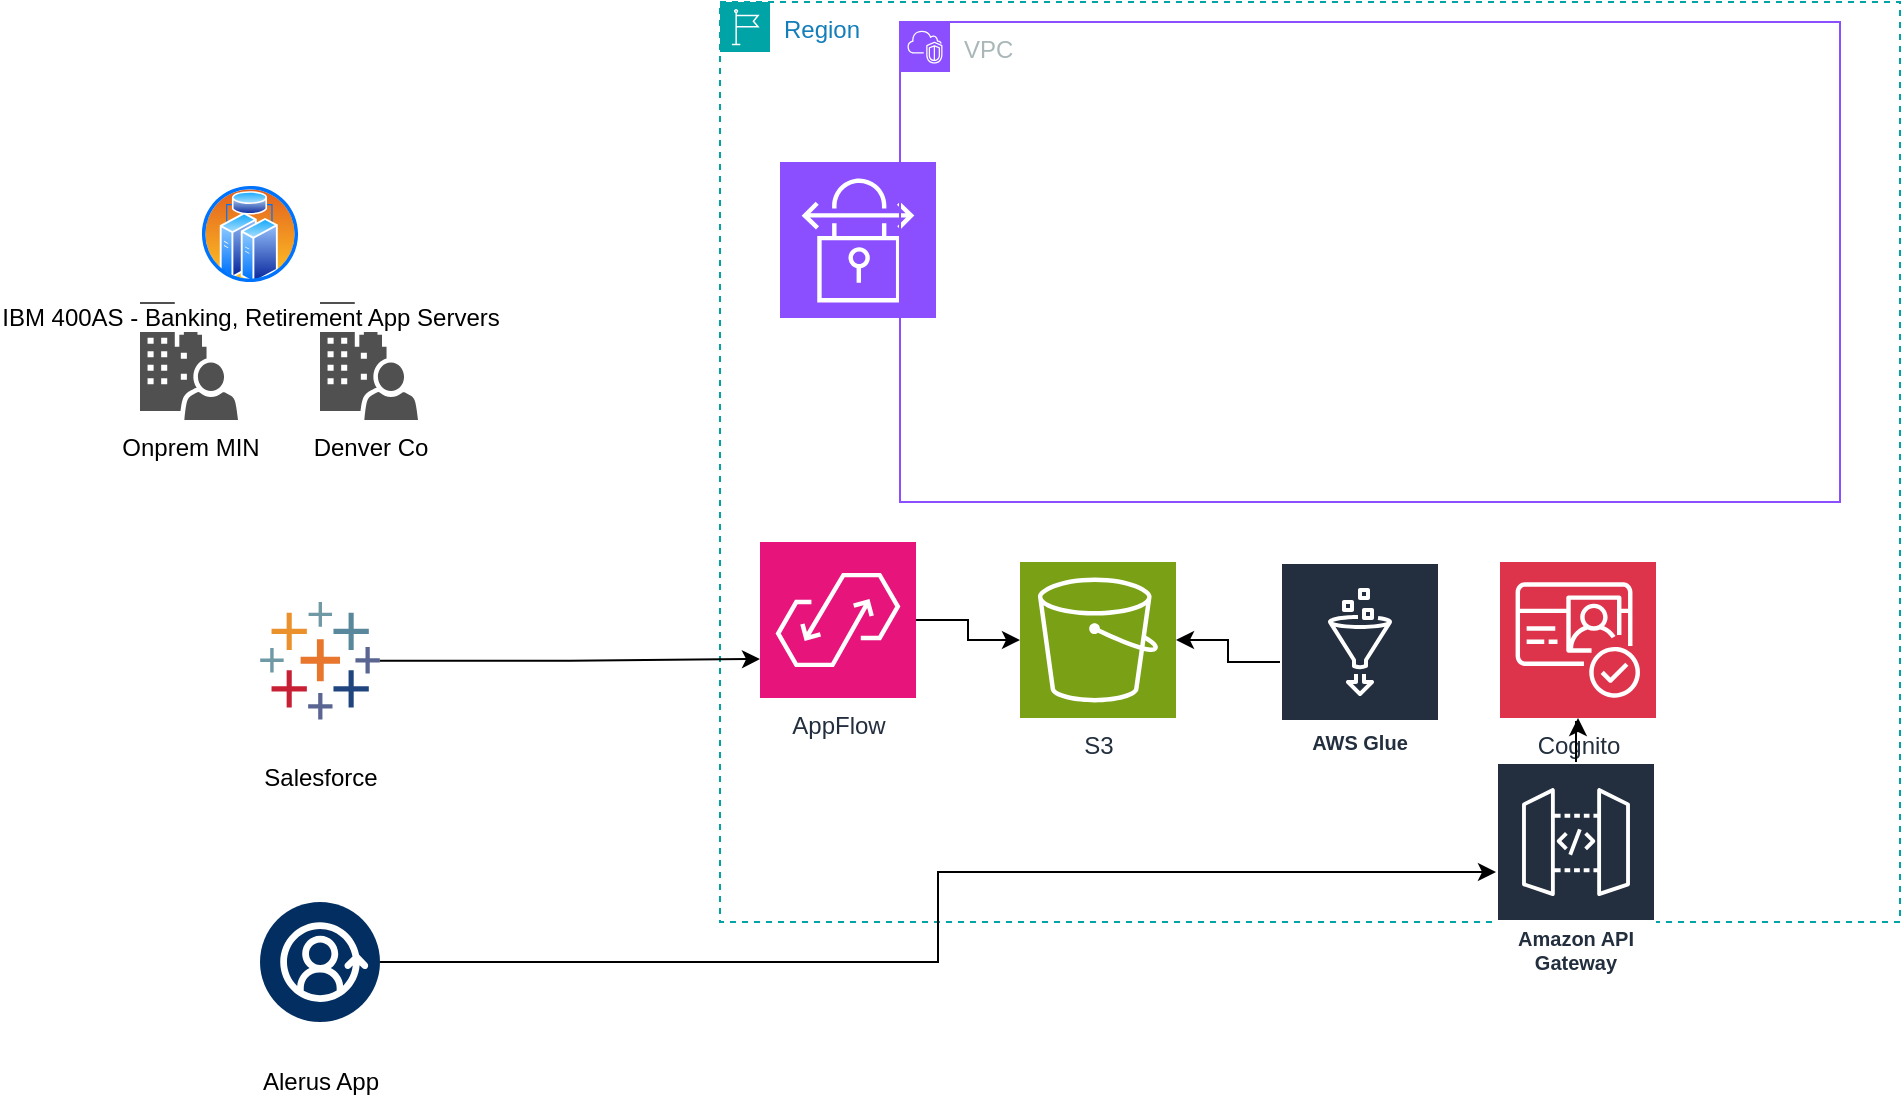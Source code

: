<mxfile version="24.0.0" type="github">
  <diagram name="Page-1" id="N-wu-rKSxGulzZxUAE4Z">
    <mxGraphModel dx="2050" dy="746" grid="1" gridSize="10" guides="1" tooltips="1" connect="1" arrows="1" fold="1" page="1" pageScale="1" pageWidth="850" pageHeight="1100" math="0" shadow="0">
      <root>
        <mxCell id="0" />
        <mxCell id="1" parent="0" />
        <mxCell id="tQlyBrrwfsTc0KUc580M-1" value="Onprem MIN" style="sketch=0;pointerEvents=1;shadow=0;dashed=0;html=1;strokeColor=none;fillColor=#505050;labelPosition=center;verticalLabelPosition=bottom;verticalAlign=top;outlineConnect=0;align=center;shape=mxgraph.office.users.on_premises_user;" vertex="1" parent="1">
          <mxGeometry x="-70" y="230" width="49" height="59" as="geometry" />
        </mxCell>
        <mxCell id="tQlyBrrwfsTc0KUc580M-3" value="Denver Co" style="sketch=0;pointerEvents=1;shadow=0;dashed=0;html=1;strokeColor=none;fillColor=#505050;labelPosition=center;verticalLabelPosition=bottom;verticalAlign=top;outlineConnect=0;align=center;shape=mxgraph.office.users.on_premises_user;" vertex="1" parent="1">
          <mxGeometry x="20" y="230" width="49" height="59" as="geometry" />
        </mxCell>
        <mxCell id="tQlyBrrwfsTc0KUc580M-4" value="Region" style="points=[[0,0],[0.25,0],[0.5,0],[0.75,0],[1,0],[1,0.25],[1,0.5],[1,0.75],[1,1],[0.75,1],[0.5,1],[0.25,1],[0,1],[0,0.75],[0,0.5],[0,0.25]];outlineConnect=0;gradientColor=none;html=1;whiteSpace=wrap;fontSize=12;fontStyle=0;container=1;pointerEvents=0;collapsible=0;recursiveResize=0;shape=mxgraph.aws4.group;grIcon=mxgraph.aws4.group_region;strokeColor=#00A4A6;fillColor=none;verticalAlign=top;align=left;spacingLeft=30;fontColor=#147EBA;dashed=1;" vertex="1" parent="1">
          <mxGeometry x="220" y="80" width="590" height="460" as="geometry" />
        </mxCell>
        <mxCell id="tQlyBrrwfsTc0KUc580M-19" value="" style="edgeStyle=orthogonalEdgeStyle;rounded=0;orthogonalLoop=1;jettySize=auto;html=1;" edge="1" parent="tQlyBrrwfsTc0KUc580M-4" source="tQlyBrrwfsTc0KUc580M-9" target="tQlyBrrwfsTc0KUc580M-17">
          <mxGeometry relative="1" as="geometry" />
        </mxCell>
        <mxCell id="tQlyBrrwfsTc0KUc580M-9" value="AWS Glue" style="sketch=0;outlineConnect=0;fontColor=#232F3E;gradientColor=none;strokeColor=#ffffff;fillColor=#232F3E;dashed=0;verticalLabelPosition=middle;verticalAlign=bottom;align=center;html=1;whiteSpace=wrap;fontSize=10;fontStyle=1;spacing=3;shape=mxgraph.aws4.productIcon;prIcon=mxgraph.aws4.glue;" vertex="1" parent="tQlyBrrwfsTc0KUc580M-4">
          <mxGeometry x="280" y="280" width="80" height="100" as="geometry" />
        </mxCell>
        <mxCell id="tQlyBrrwfsTc0KUc580M-11" value="" style="sketch=0;points=[[0,0,0],[0.25,0,0],[0.5,0,0],[0.75,0,0],[1,0,0],[0,1,0],[0.25,1,0],[0.5,1,0],[0.75,1,0],[1,1,0],[0,0.25,0],[0,0.5,0],[0,0.75,0],[1,0.25,0],[1,0.5,0],[1,0.75,0]];outlineConnect=0;fontColor=#232F3E;fillColor=#8C4FFF;strokeColor=#ffffff;dashed=0;verticalLabelPosition=bottom;verticalAlign=top;align=center;html=1;fontSize=12;fontStyle=0;aspect=fixed;shape=mxgraph.aws4.resourceIcon;resIcon=mxgraph.aws4.site_to_site_vpn;" vertex="1" parent="tQlyBrrwfsTc0KUc580M-4">
          <mxGeometry x="30" y="80" width="78" height="78" as="geometry" />
        </mxCell>
        <mxCell id="tQlyBrrwfsTc0KUc580M-13" value="VPC" style="points=[[0,0],[0.25,0],[0.5,0],[0.75,0],[1,0],[1,0.25],[1,0.5],[1,0.75],[1,1],[0.75,1],[0.5,1],[0.25,1],[0,1],[0,0.75],[0,0.5],[0,0.25]];outlineConnect=0;gradientColor=none;html=1;whiteSpace=wrap;fontSize=12;fontStyle=0;container=1;pointerEvents=0;collapsible=0;recursiveResize=0;shape=mxgraph.aws4.group;grIcon=mxgraph.aws4.group_vpc2;strokeColor=#8C4FFF;fillColor=none;verticalAlign=top;align=left;spacingLeft=30;fontColor=#AAB7B8;dashed=0;" vertex="1" parent="tQlyBrrwfsTc0KUc580M-4">
          <mxGeometry x="90" y="10" width="470" height="240" as="geometry" />
        </mxCell>
        <mxCell id="tQlyBrrwfsTc0KUc580M-18" value="" style="edgeStyle=orthogonalEdgeStyle;rounded=0;orthogonalLoop=1;jettySize=auto;html=1;" edge="1" parent="tQlyBrrwfsTc0KUc580M-4" source="tQlyBrrwfsTc0KUc580M-15" target="tQlyBrrwfsTc0KUc580M-17">
          <mxGeometry relative="1" as="geometry" />
        </mxCell>
        <mxCell id="tQlyBrrwfsTc0KUc580M-15" value="AppFlow" style="sketch=0;points=[[0,0,0],[0.25,0,0],[0.5,0,0],[0.75,0,0],[1,0,0],[0,1,0],[0.25,1,0],[0.5,1,0],[0.75,1,0],[1,1,0],[0,0.25,0],[0,0.5,0],[0,0.75,0],[1,0.25,0],[1,0.5,0],[1,0.75,0]];outlineConnect=0;fontColor=#232F3E;fillColor=#E7157B;strokeColor=#ffffff;dashed=0;verticalLabelPosition=bottom;verticalAlign=top;align=center;html=1;fontSize=12;fontStyle=0;aspect=fixed;shape=mxgraph.aws4.resourceIcon;resIcon=mxgraph.aws4.appflow;" vertex="1" parent="tQlyBrrwfsTc0KUc580M-4">
          <mxGeometry x="20" y="270" width="78" height="78" as="geometry" />
        </mxCell>
        <mxCell id="tQlyBrrwfsTc0KUc580M-17" value="S3" style="sketch=0;points=[[0,0,0],[0.25,0,0],[0.5,0,0],[0.75,0,0],[1,0,0],[0,1,0],[0.25,1,0],[0.5,1,0],[0.75,1,0],[1,1,0],[0,0.25,0],[0,0.5,0],[0,0.75,0],[1,0.25,0],[1,0.5,0],[1,0.75,0]];outlineConnect=0;fontColor=#232F3E;fillColor=#7AA116;strokeColor=#ffffff;dashed=0;verticalLabelPosition=bottom;verticalAlign=top;align=center;html=1;fontSize=12;fontStyle=0;aspect=fixed;shape=mxgraph.aws4.resourceIcon;resIcon=mxgraph.aws4.s3;" vertex="1" parent="tQlyBrrwfsTc0KUc580M-4">
          <mxGeometry x="150" y="280" width="78" height="78" as="geometry" />
        </mxCell>
        <mxCell id="tQlyBrrwfsTc0KUc580M-20" value="Cognito" style="sketch=0;points=[[0,0,0],[0.25,0,0],[0.5,0,0],[0.75,0,0],[1,0,0],[0,1,0],[0.25,1,0],[0.5,1,0],[0.75,1,0],[1,1,0],[0,0.25,0],[0,0.5,0],[0,0.75,0],[1,0.25,0],[1,0.5,0],[1,0.75,0]];outlineConnect=0;fontColor=#232F3E;fillColor=#DD344C;strokeColor=#ffffff;dashed=0;verticalLabelPosition=bottom;verticalAlign=top;align=center;html=1;fontSize=12;fontStyle=0;aspect=fixed;shape=mxgraph.aws4.resourceIcon;resIcon=mxgraph.aws4.cognito;" vertex="1" parent="tQlyBrrwfsTc0KUc580M-4">
          <mxGeometry x="390" y="280" width="78" height="78" as="geometry" />
        </mxCell>
        <mxCell id="tQlyBrrwfsTc0KUc580M-10" value="IBM 400AS - Banking, Retirement App Servers" style="image;aspect=fixed;perimeter=ellipsePerimeter;html=1;align=center;shadow=0;dashed=0;spacingTop=3;image=img/lib/active_directory/cluster_server.svg;" vertex="1" parent="1">
          <mxGeometry x="-40" y="171" width="50" height="50" as="geometry" />
        </mxCell>
        <mxCell id="tQlyBrrwfsTc0KUc580M-14" value="Salesforce" style="verticalLabelPosition=bottom;aspect=fixed;html=1;shape=mxgraph.salesforce.analytics;" vertex="1" parent="1">
          <mxGeometry x="-10" y="380" width="60" height="58.8" as="geometry" />
        </mxCell>
        <mxCell id="tQlyBrrwfsTc0KUc580M-16" style="edgeStyle=orthogonalEdgeStyle;rounded=0;orthogonalLoop=1;jettySize=auto;html=1;entryX=0;entryY=0.75;entryDx=0;entryDy=0;entryPerimeter=0;" edge="1" parent="1" source="tQlyBrrwfsTc0KUc580M-14" target="tQlyBrrwfsTc0KUc580M-15">
          <mxGeometry relative="1" as="geometry" />
        </mxCell>
        <mxCell id="tQlyBrrwfsTc0KUc580M-22" style="edgeStyle=orthogonalEdgeStyle;rounded=0;orthogonalLoop=1;jettySize=auto;html=1;" edge="1" parent="1" source="tQlyBrrwfsTc0KUc580M-23" target="tQlyBrrwfsTc0KUc580M-20">
          <mxGeometry relative="1" as="geometry" />
        </mxCell>
        <mxCell id="tQlyBrrwfsTc0KUc580M-21" value="Alerus App" style="verticalLabelPosition=bottom;aspect=fixed;html=1;shape=mxgraph.salesforce.customer_3602;" vertex="1" parent="1">
          <mxGeometry x="-10" y="530" width="60" height="60" as="geometry" />
        </mxCell>
        <mxCell id="tQlyBrrwfsTc0KUc580M-24" value="" style="edgeStyle=orthogonalEdgeStyle;rounded=0;orthogonalLoop=1;jettySize=auto;html=1;" edge="1" parent="1" source="tQlyBrrwfsTc0KUc580M-21" target="tQlyBrrwfsTc0KUc580M-23">
          <mxGeometry relative="1" as="geometry">
            <mxPoint x="50" y="560" as="sourcePoint" />
            <mxPoint x="649" y="438" as="targetPoint" />
          </mxGeometry>
        </mxCell>
        <mxCell id="tQlyBrrwfsTc0KUc580M-23" value="Amazon API Gateway" style="sketch=0;outlineConnect=0;fontColor=#232F3E;gradientColor=none;strokeColor=#ffffff;fillColor=#232F3E;dashed=0;verticalLabelPosition=middle;verticalAlign=bottom;align=center;html=1;whiteSpace=wrap;fontSize=10;fontStyle=1;spacing=3;shape=mxgraph.aws4.productIcon;prIcon=mxgraph.aws4.api_gateway;" vertex="1" parent="1">
          <mxGeometry x="608" y="460" width="80" height="110" as="geometry" />
        </mxCell>
      </root>
    </mxGraphModel>
  </diagram>
</mxfile>
